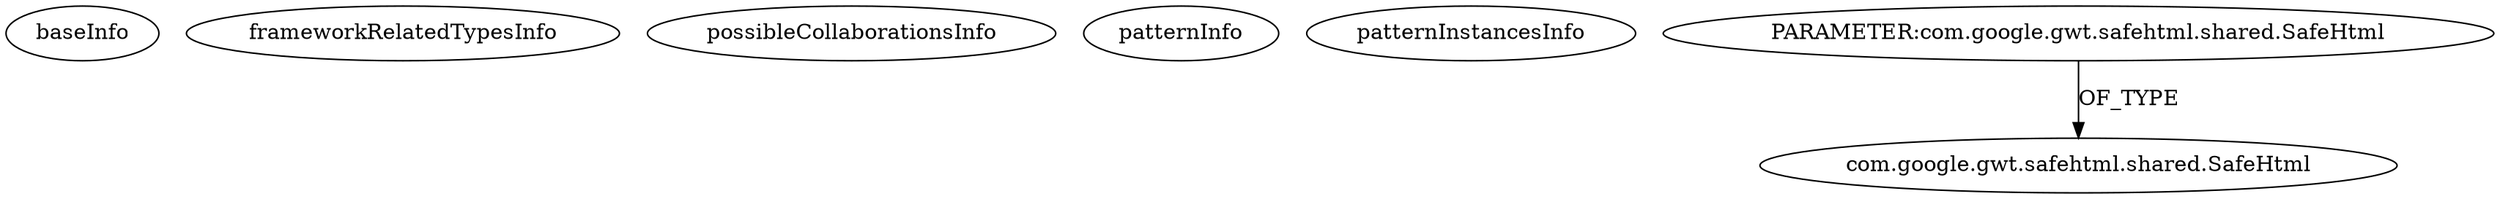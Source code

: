 digraph {
baseInfo[graphId=2053,category="pattern",isAnonymous=false,possibleRelation=false]
frameworkRelatedTypesInfo[]
possibleCollaborationsInfo[]
patternInfo[frequency=2.0,patternRootClient=null]
patternInstancesInfo[0="domi1wa-List-Navigation-Tree~/domi1wa-List-Navigation-Tree/List-Navigation-Tree-master/NavigationTree/src/de/navigation/tree/client/Tree.java~Tree~1283",1="domi1wa-List-Navigation-Tree~/domi1wa-List-Navigation-Tree/List-Navigation-Tree-master/NavigationTree/src/de/navigation/tree/client/TreeItem.java~TreeItem~1282"]
67[label="com.google.gwt.safehtml.shared.SafeHtml",vertexType="FRAMEWORK_INTERFACE_TYPE",isFrameworkType=false]
66[label="PARAMETER:com.google.gwt.safehtml.shared.SafeHtml",vertexType="PARAMETER_DECLARATION",isFrameworkType=false]
66->67[label="OF_TYPE"]
}
